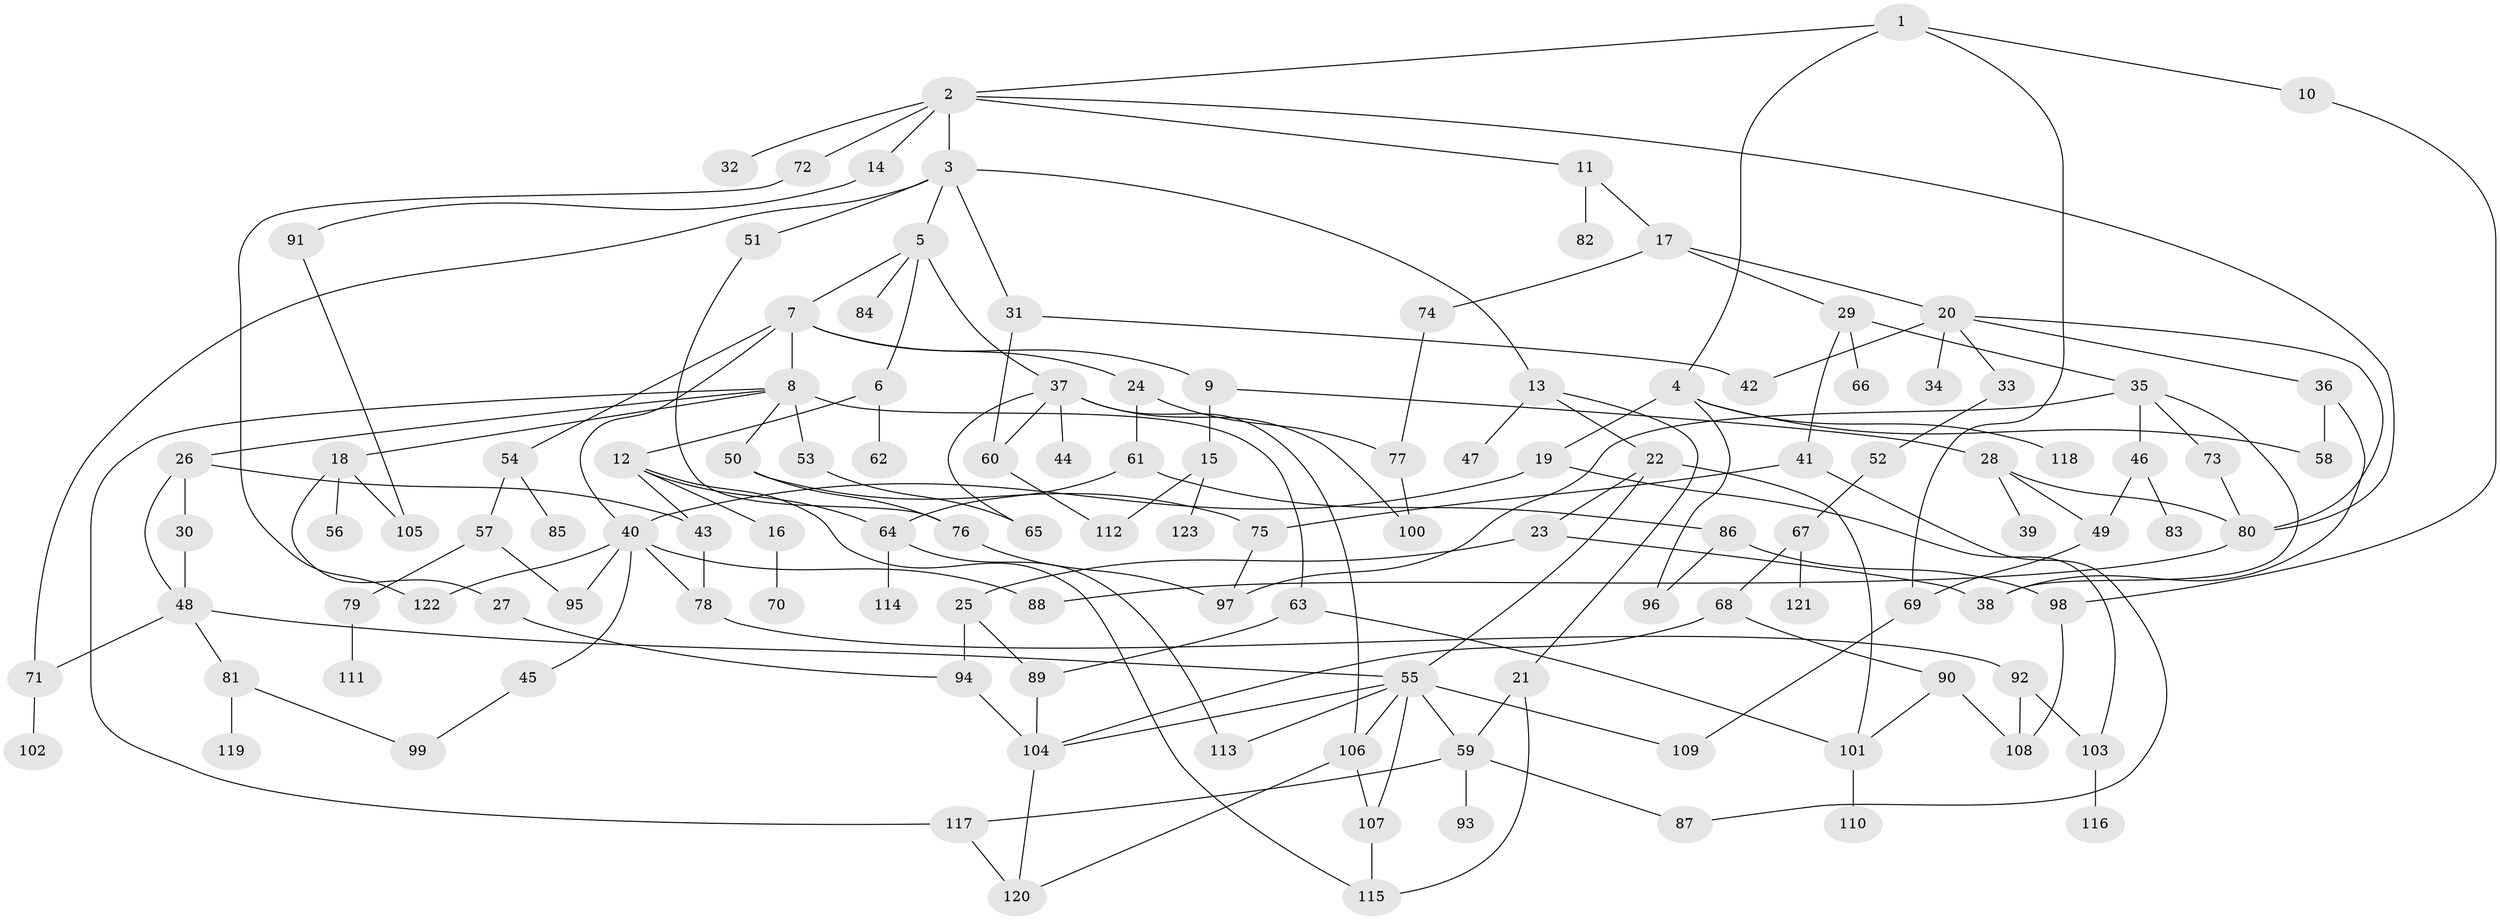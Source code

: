 // Generated by graph-tools (version 1.1) at 2025/00/03/09/25 03:00:59]
// undirected, 123 vertices, 175 edges
graph export_dot {
graph [start="1"]
  node [color=gray90,style=filled];
  1;
  2;
  3;
  4;
  5;
  6;
  7;
  8;
  9;
  10;
  11;
  12;
  13;
  14;
  15;
  16;
  17;
  18;
  19;
  20;
  21;
  22;
  23;
  24;
  25;
  26;
  27;
  28;
  29;
  30;
  31;
  32;
  33;
  34;
  35;
  36;
  37;
  38;
  39;
  40;
  41;
  42;
  43;
  44;
  45;
  46;
  47;
  48;
  49;
  50;
  51;
  52;
  53;
  54;
  55;
  56;
  57;
  58;
  59;
  60;
  61;
  62;
  63;
  64;
  65;
  66;
  67;
  68;
  69;
  70;
  71;
  72;
  73;
  74;
  75;
  76;
  77;
  78;
  79;
  80;
  81;
  82;
  83;
  84;
  85;
  86;
  87;
  88;
  89;
  90;
  91;
  92;
  93;
  94;
  95;
  96;
  97;
  98;
  99;
  100;
  101;
  102;
  103;
  104;
  105;
  106;
  107;
  108;
  109;
  110;
  111;
  112;
  113;
  114;
  115;
  116;
  117;
  118;
  119;
  120;
  121;
  122;
  123;
  1 -- 2;
  1 -- 4;
  1 -- 10;
  1 -- 69;
  2 -- 3;
  2 -- 11;
  2 -- 14;
  2 -- 32;
  2 -- 72;
  2 -- 80;
  3 -- 5;
  3 -- 13;
  3 -- 31;
  3 -- 51;
  3 -- 71;
  4 -- 19;
  4 -- 96;
  4 -- 118;
  4 -- 58;
  5 -- 6;
  5 -- 7;
  5 -- 37;
  5 -- 84;
  6 -- 12;
  6 -- 62;
  7 -- 8;
  7 -- 9;
  7 -- 24;
  7 -- 54;
  7 -- 40;
  8 -- 18;
  8 -- 26;
  8 -- 50;
  8 -- 53;
  8 -- 63;
  8 -- 117;
  9 -- 15;
  9 -- 28;
  10 -- 98;
  11 -- 17;
  11 -- 82;
  12 -- 16;
  12 -- 43;
  12 -- 115;
  12 -- 64;
  13 -- 21;
  13 -- 22;
  13 -- 47;
  14 -- 91;
  15 -- 112;
  15 -- 123;
  16 -- 70;
  17 -- 20;
  17 -- 29;
  17 -- 74;
  18 -- 27;
  18 -- 56;
  18 -- 105;
  19 -- 40;
  19 -- 103;
  20 -- 33;
  20 -- 34;
  20 -- 36;
  20 -- 42;
  20 -- 80;
  21 -- 59;
  21 -- 115;
  22 -- 23;
  22 -- 101;
  22 -- 55;
  23 -- 25;
  23 -- 38;
  24 -- 61;
  24 -- 77;
  25 -- 89;
  25 -- 94;
  26 -- 30;
  26 -- 48;
  26 -- 43;
  27 -- 94;
  28 -- 39;
  28 -- 49;
  28 -- 80;
  29 -- 35;
  29 -- 41;
  29 -- 66;
  30 -- 48;
  31 -- 42;
  31 -- 60;
  33 -- 52;
  35 -- 38;
  35 -- 46;
  35 -- 73;
  35 -- 97;
  36 -- 58;
  36 -- 38;
  37 -- 44;
  37 -- 60;
  37 -- 65;
  37 -- 100;
  37 -- 106;
  40 -- 45;
  40 -- 95;
  40 -- 122;
  40 -- 88;
  40 -- 78;
  41 -- 87;
  41 -- 75;
  43 -- 78;
  45 -- 99;
  46 -- 83;
  46 -- 49;
  48 -- 55;
  48 -- 71;
  48 -- 81;
  49 -- 69;
  50 -- 75;
  50 -- 76;
  51 -- 76;
  52 -- 67;
  53 -- 65;
  54 -- 57;
  54 -- 85;
  55 -- 59;
  55 -- 104;
  55 -- 106;
  55 -- 107;
  55 -- 109;
  55 -- 113;
  57 -- 79;
  57 -- 95;
  59 -- 93;
  59 -- 117;
  59 -- 87;
  60 -- 112;
  61 -- 64;
  61 -- 86;
  63 -- 89;
  63 -- 101;
  64 -- 113;
  64 -- 114;
  67 -- 68;
  67 -- 121;
  68 -- 90;
  68 -- 104;
  69 -- 109;
  71 -- 102;
  72 -- 122;
  73 -- 80;
  74 -- 77;
  75 -- 97;
  76 -- 97;
  77 -- 100;
  78 -- 92;
  79 -- 111;
  80 -- 88;
  81 -- 99;
  81 -- 119;
  86 -- 98;
  86 -- 96;
  89 -- 104;
  90 -- 101;
  90 -- 108;
  91 -- 105;
  92 -- 103;
  92 -- 108;
  94 -- 104;
  98 -- 108;
  101 -- 110;
  103 -- 116;
  104 -- 120;
  106 -- 107;
  106 -- 120;
  107 -- 115;
  117 -- 120;
}

